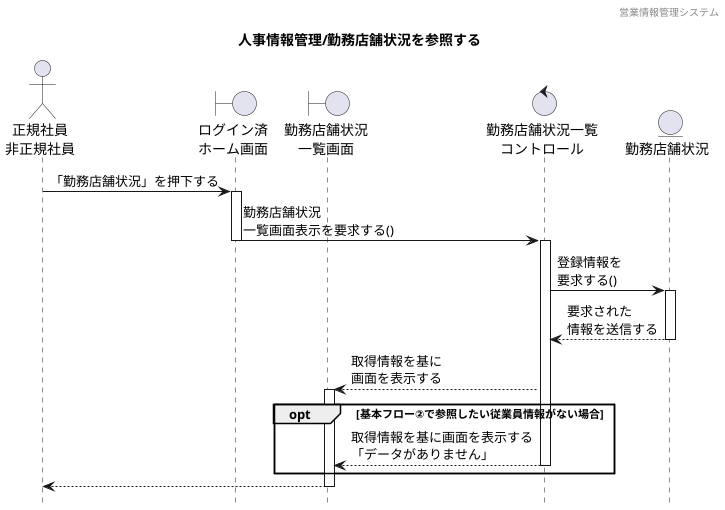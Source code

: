 @startuml シーケンス図
' 下アイコン除去
hide footbox
' ヘッダー
header 営業情報管理システム
' タイトル
title 人事情報管理/勤務店舗状況を参照する


' actor "" as 
actor "正規社員\n非正規社員" as a1

' boundary "" as 
boundary "ログイン済\nホーム画面" as b1
boundary "勤務店舗状況\n一覧画面" as b2

' control "" as 
control "勤務店舗状況一覧\nコントロール" as c1

' entity "" as
entity "勤務店舗状況" as e1


a1 -> b1 : 「勤務店舗状況」を押下する
activate b1
b1 -> c1 : 勤務店舗状況\n一覧画面表示を要求する()
deactivate b1
activate c1
c1 -> e1 : 登録情報を\n要求する() 
activate e1
e1 --> c1 : 要求された\n情報を送信する
deactivate e1
b2 <-- c1 : 取得情報を基に\n画面を表示する
activate b2

' 代替フロー
opt 基本フロー②で参照したい従業員情報がない場合
b2 <-- c1 : 取得情報を基に画面を表示する\n「データがありません」
deactivate c1
end

a1 <-- b2
deactivate b2

@enduml